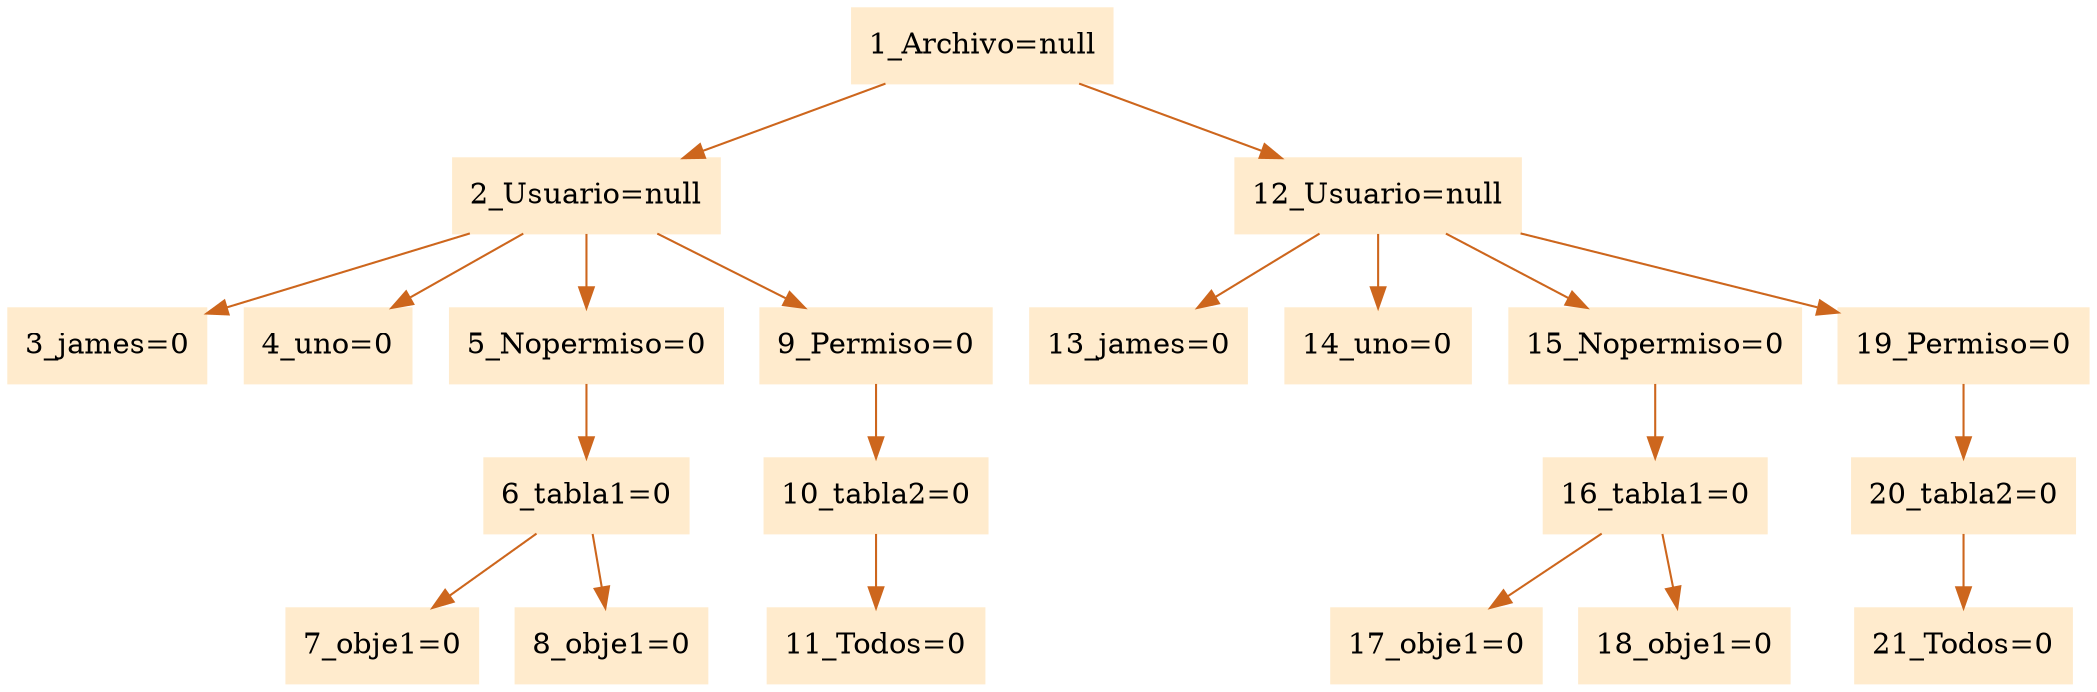 digraph G {node[shape=box, style=filled, color=blanchedalmond]; edge[color=chocolate3];rankdir=UD 

"1_Archivo=null"->"2_Usuario=null""2_Usuario=null"->"3_james=0""2_Usuario=null"->"4_uno=0""2_Usuario=null"->"5_Nopermiso=0""5_Nopermiso=0"->"6_tabla1=0""6_tabla1=0"->"7_obje1=0""6_tabla1=0"->"8_obje1=0""2_Usuario=null"->"9_Permiso=0""9_Permiso=0"->"10_tabla2=0""10_tabla2=0"->"11_Todos=0""1_Archivo=null"->"12_Usuario=null""12_Usuario=null"->"13_james=0""12_Usuario=null"->"14_uno=0""12_Usuario=null"->"15_Nopermiso=0""15_Nopermiso=0"->"16_tabla1=0""16_tabla1=0"->"17_obje1=0""16_tabla1=0"->"18_obje1=0""12_Usuario=null"->"19_Permiso=0""19_Permiso=0"->"20_tabla2=0""20_tabla2=0"->"21_Todos=0"

}
